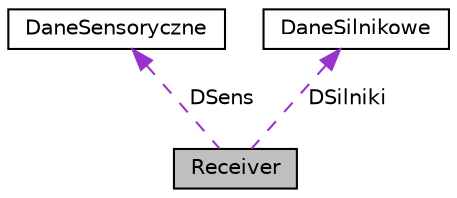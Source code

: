 digraph "Receiver"
{
 // LATEX_PDF_SIZE
  edge [fontname="Helvetica",fontsize="10",labelfontname="Helvetica",labelfontsize="10"];
  node [fontname="Helvetica",fontsize="10",shape=record];
  Node1 [label="Receiver",height=0.2,width=0.4,color="black", fillcolor="grey75", style="filled", fontcolor="black",tooltip="Klasa odpowiadająca za otrzymywanie danych z innego urządzenia."];
  Node2 -> Node1 [dir="back",color="darkorchid3",fontsize="10",style="dashed",label=" DSens" ,fontname="Helvetica"];
  Node2 [label="DaneSensoryczne",height=0.2,width=0.4,color="black", fillcolor="white", style="filled",URL="$classDaneSensoryczne.html",tooltip="Klasa przechowująca dane dotyczące wykonanych pomiarów (czujniki i bateria)."];
  Node3 -> Node1 [dir="back",color="darkorchid3",fontsize="10",style="dashed",label=" DSilniki" ,fontname="Helvetica"];
  Node3 [label="DaneSilnikowe",height=0.2,width=0.4,color="black", fillcolor="white", style="filled",URL="$classDaneSilnikowe.html",tooltip="Klasa przechowująca dane dotyczące silników."];
}
